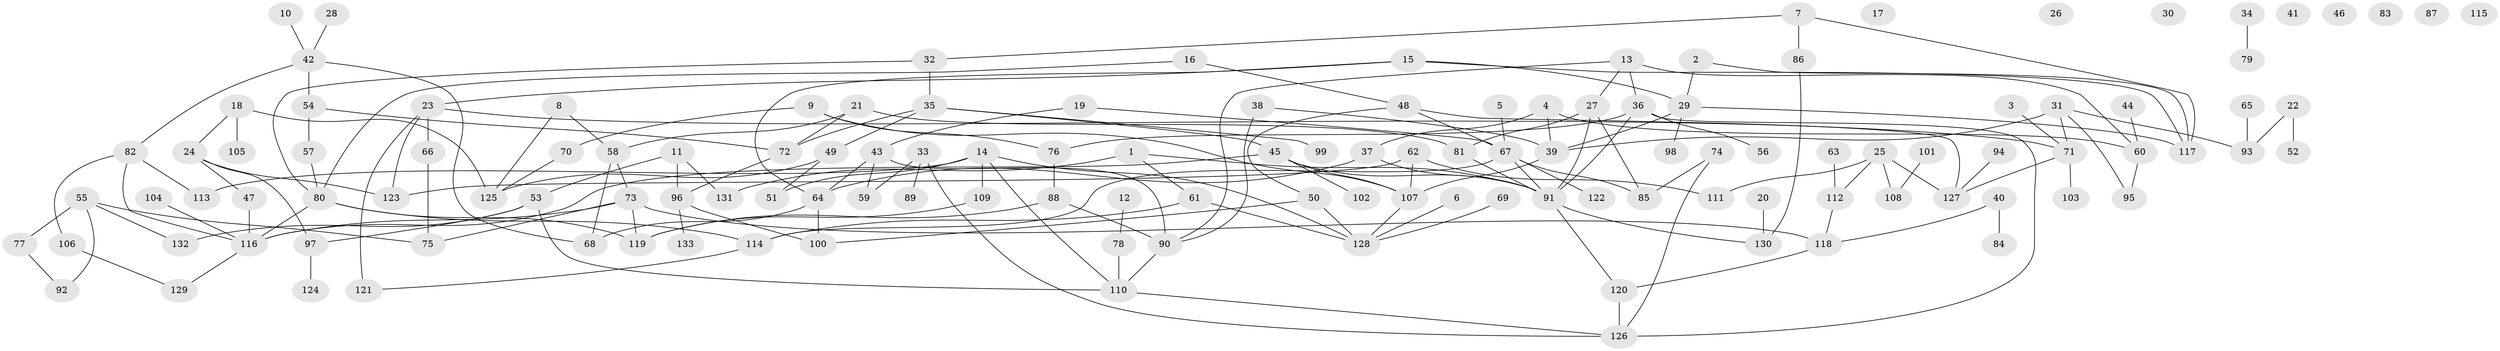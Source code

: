 // coarse degree distribution, {4: 0.1267605633802817, 3: 0.16901408450704225, 5: 0.09859154929577464, 7: 0.07042253521126761, 11: 0.028169014084507043, 8: 0.056338028169014086, 1: 0.22535211267605634, 2: 0.22535211267605634}
// Generated by graph-tools (version 1.1) at 2025/48/03/04/25 22:48:05]
// undirected, 133 vertices, 181 edges
graph export_dot {
  node [color=gray90,style=filled];
  1;
  2;
  3;
  4;
  5;
  6;
  7;
  8;
  9;
  10;
  11;
  12;
  13;
  14;
  15;
  16;
  17;
  18;
  19;
  20;
  21;
  22;
  23;
  24;
  25;
  26;
  27;
  28;
  29;
  30;
  31;
  32;
  33;
  34;
  35;
  36;
  37;
  38;
  39;
  40;
  41;
  42;
  43;
  44;
  45;
  46;
  47;
  48;
  49;
  50;
  51;
  52;
  53;
  54;
  55;
  56;
  57;
  58;
  59;
  60;
  61;
  62;
  63;
  64;
  65;
  66;
  67;
  68;
  69;
  70;
  71;
  72;
  73;
  74;
  75;
  76;
  77;
  78;
  79;
  80;
  81;
  82;
  83;
  84;
  85;
  86;
  87;
  88;
  89;
  90;
  91;
  92;
  93;
  94;
  95;
  96;
  97;
  98;
  99;
  100;
  101;
  102;
  103;
  104;
  105;
  106;
  107;
  108;
  109;
  110;
  111;
  112;
  113;
  114;
  115;
  116;
  117;
  118;
  119;
  120;
  121;
  122;
  123;
  124;
  125;
  126;
  127;
  128;
  129;
  130;
  131;
  132;
  133;
  1 -- 61;
  1 -- 91;
  1 -- 131;
  2 -- 29;
  2 -- 117;
  3 -- 71;
  4 -- 37;
  4 -- 39;
  4 -- 60;
  5 -- 67;
  6 -- 128;
  7 -- 32;
  7 -- 86;
  7 -- 117;
  8 -- 58;
  8 -- 125;
  9 -- 70;
  9 -- 76;
  9 -- 107;
  10 -- 42;
  11 -- 53;
  11 -- 96;
  11 -- 131;
  12 -- 78;
  13 -- 27;
  13 -- 36;
  13 -- 60;
  13 -- 90;
  14 -- 51;
  14 -- 109;
  14 -- 110;
  14 -- 113;
  14 -- 128;
  15 -- 23;
  15 -- 29;
  15 -- 64;
  15 -- 117;
  16 -- 48;
  16 -- 80;
  18 -- 24;
  18 -- 105;
  18 -- 125;
  19 -- 43;
  19 -- 67;
  20 -- 130;
  21 -- 58;
  21 -- 72;
  21 -- 81;
  22 -- 52;
  22 -- 93;
  23 -- 66;
  23 -- 71;
  23 -- 121;
  23 -- 123;
  24 -- 47;
  24 -- 97;
  24 -- 123;
  25 -- 108;
  25 -- 111;
  25 -- 112;
  25 -- 127;
  27 -- 81;
  27 -- 85;
  27 -- 91;
  28 -- 42;
  29 -- 39;
  29 -- 98;
  29 -- 117;
  31 -- 39;
  31 -- 71;
  31 -- 93;
  31 -- 95;
  32 -- 35;
  32 -- 80;
  33 -- 59;
  33 -- 89;
  33 -- 126;
  34 -- 79;
  35 -- 45;
  35 -- 49;
  35 -- 72;
  35 -- 99;
  36 -- 56;
  36 -- 76;
  36 -- 91;
  36 -- 126;
  37 -- 64;
  37 -- 91;
  38 -- 39;
  38 -- 90;
  39 -- 107;
  40 -- 84;
  40 -- 118;
  42 -- 54;
  42 -- 68;
  42 -- 82;
  43 -- 59;
  43 -- 64;
  43 -- 90;
  44 -- 60;
  45 -- 91;
  45 -- 102;
  45 -- 107;
  45 -- 116;
  47 -- 116;
  48 -- 50;
  48 -- 67;
  48 -- 127;
  49 -- 51;
  49 -- 125;
  50 -- 100;
  50 -- 128;
  53 -- 97;
  53 -- 110;
  53 -- 132;
  54 -- 57;
  54 -- 72;
  55 -- 75;
  55 -- 77;
  55 -- 92;
  55 -- 132;
  57 -- 80;
  58 -- 68;
  58 -- 73;
  60 -- 95;
  61 -- 114;
  61 -- 128;
  62 -- 107;
  62 -- 111;
  62 -- 123;
  63 -- 112;
  64 -- 68;
  64 -- 100;
  65 -- 93;
  66 -- 75;
  67 -- 85;
  67 -- 91;
  67 -- 114;
  67 -- 122;
  69 -- 128;
  70 -- 125;
  71 -- 103;
  71 -- 127;
  72 -- 96;
  73 -- 75;
  73 -- 116;
  73 -- 118;
  73 -- 119;
  74 -- 85;
  74 -- 126;
  76 -- 88;
  77 -- 92;
  78 -- 110;
  80 -- 114;
  80 -- 116;
  80 -- 119;
  81 -- 91;
  82 -- 106;
  82 -- 113;
  82 -- 116;
  86 -- 130;
  88 -- 90;
  88 -- 119;
  90 -- 110;
  91 -- 120;
  91 -- 130;
  94 -- 127;
  96 -- 100;
  96 -- 133;
  97 -- 124;
  101 -- 108;
  104 -- 116;
  106 -- 129;
  107 -- 128;
  109 -- 119;
  110 -- 126;
  112 -- 118;
  114 -- 121;
  116 -- 129;
  118 -- 120;
  120 -- 126;
}
